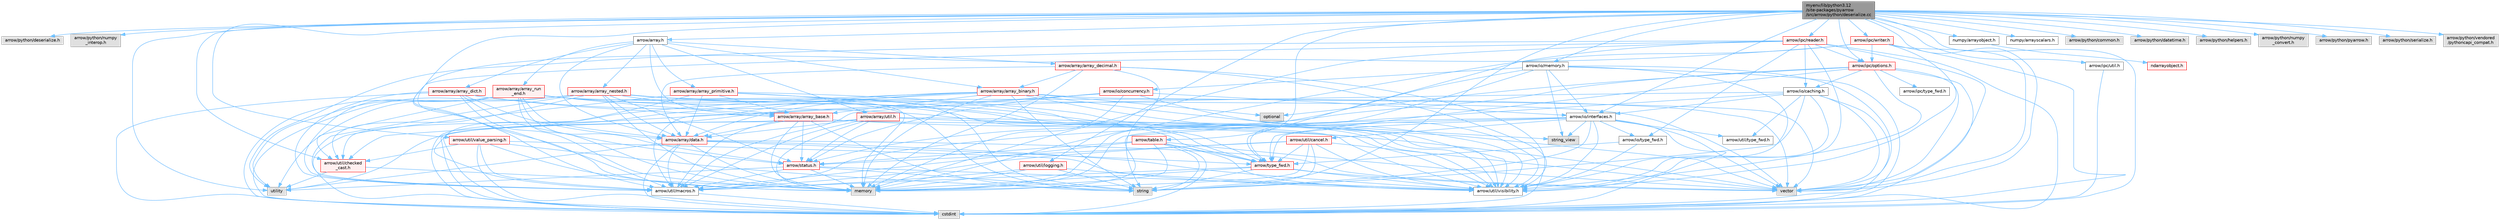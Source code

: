 digraph "myenv/lib/python3.12/site-packages/pyarrow/src/arrow/python/deserialize.cc"
{
 // LATEX_PDF_SIZE
  bgcolor="transparent";
  edge [fontname=Helvetica,fontsize=10,labelfontname=Helvetica,labelfontsize=10];
  node [fontname=Helvetica,fontsize=10,shape=box,height=0.2,width=0.4];
  Node1 [id="Node000001",label="myenv/lib/python3.12\l/site-packages/pyarrow\l/src/arrow/python/deserialize.cc",height=0.2,width=0.4,color="gray40", fillcolor="grey60", style="filled", fontcolor="black",tooltip=" "];
  Node1 -> Node2 [id="edge1_Node000001_Node000002",color="steelblue1",style="solid",tooltip=" "];
  Node2 [id="Node000002",label="arrow/python/deserialize.h",height=0.2,width=0.4,color="grey60", fillcolor="#E0E0E0", style="filled",tooltip=" "];
  Node1 -> Node3 [id="edge2_Node000001_Node000003",color="steelblue1",style="solid",tooltip=" "];
  Node3 [id="Node000003",label="arrow/python/numpy\l_interop.h",height=0.2,width=0.4,color="grey60", fillcolor="#E0E0E0", style="filled",tooltip=" "];
  Node1 -> Node4 [id="edge3_Node000001_Node000004",color="steelblue1",style="solid",tooltip=" "];
  Node4 [id="Node000004",label="cstdint",height=0.2,width=0.4,color="grey60", fillcolor="#E0E0E0", style="filled",tooltip=" "];
  Node1 -> Node5 [id="edge4_Node000001_Node000005",color="steelblue1",style="solid",tooltip=" "];
  Node5 [id="Node000005",label="memory",height=0.2,width=0.4,color="grey60", fillcolor="#E0E0E0", style="filled",tooltip=" "];
  Node1 -> Node6 [id="edge5_Node000001_Node000006",color="steelblue1",style="solid",tooltip=" "];
  Node6 [id="Node000006",label="string",height=0.2,width=0.4,color="grey60", fillcolor="#E0E0E0", style="filled",tooltip=" "];
  Node1 -> Node7 [id="edge6_Node000001_Node000007",color="steelblue1",style="solid",tooltip=" "];
  Node7 [id="Node000007",label="utility",height=0.2,width=0.4,color="grey60", fillcolor="#E0E0E0", style="filled",tooltip=" "];
  Node1 -> Node8 [id="edge7_Node000001_Node000008",color="steelblue1",style="solid",tooltip=" "];
  Node8 [id="Node000008",label="vector",height=0.2,width=0.4,color="grey60", fillcolor="#E0E0E0", style="filled",tooltip=" "];
  Node1 -> Node9 [id="edge8_Node000001_Node000009",color="steelblue1",style="solid",tooltip=" "];
  Node9 [id="Node000009",label="numpy/arrayobject.h",height=0.2,width=0.4,color="grey40", fillcolor="white", style="filled",URL="$arrayobject_8h.html",tooltip=" "];
  Node9 -> Node10 [id="edge9_Node000009_Node000010",color="steelblue1",style="solid",tooltip=" "];
  Node10 [id="Node000010",label="ndarrayobject.h",height=0.2,width=0.4,color="red", fillcolor="#FFF0F0", style="filled",URL="$ndarrayobject_8h.html",tooltip=" "];
  Node1 -> Node29 [id="edge10_Node000001_Node000029",color="steelblue1",style="solid",tooltip=" "];
  Node29 [id="Node000029",label="numpy/arrayscalars.h",height=0.2,width=0.4,color="grey40", fillcolor="white", style="filled",URL="$arrayscalars_8h.html",tooltip=" "];
  Node1 -> Node30 [id="edge11_Node000001_Node000030",color="steelblue1",style="solid",tooltip=" "];
  Node30 [id="Node000030",label="arrow/array.h",height=0.2,width=0.4,color="grey40", fillcolor="white", style="filled",URL="$array_8h.html",tooltip=" "];
  Node30 -> Node31 [id="edge12_Node000030_Node000031",color="steelblue1",style="solid",tooltip=" "];
  Node31 [id="Node000031",label="arrow/array/array_base.h",height=0.2,width=0.4,color="red", fillcolor="#FFF0F0", style="filled",URL="$array__base_8h.html",tooltip=" "];
  Node31 -> Node4 [id="edge13_Node000031_Node000004",color="steelblue1",style="solid",tooltip=" "];
  Node31 -> Node5 [id="edge14_Node000031_Node000005",color="steelblue1",style="solid",tooltip=" "];
  Node31 -> Node6 [id="edge15_Node000031_Node000006",color="steelblue1",style="solid",tooltip=" "];
  Node31 -> Node8 [id="edge16_Node000031_Node000008",color="steelblue1",style="solid",tooltip=" "];
  Node31 -> Node33 [id="edge17_Node000031_Node000033",color="steelblue1",style="solid",tooltip=" "];
  Node33 [id="Node000033",label="arrow/array/data.h",height=0.2,width=0.4,color="red", fillcolor="#FFF0F0", style="filled",URL="$data_8h.html",tooltip=" "];
  Node33 -> Node4 [id="edge18_Node000033_Node000004",color="steelblue1",style="solid",tooltip=" "];
  Node33 -> Node5 [id="edge19_Node000033_Node000005",color="steelblue1",style="solid",tooltip=" "];
  Node33 -> Node7 [id="edge20_Node000033_Node000007",color="steelblue1",style="solid",tooltip=" "];
  Node33 -> Node8 [id="edge21_Node000033_Node000008",color="steelblue1",style="solid",tooltip=" "];
  Node33 -> Node46 [id="edge22_Node000033_Node000046",color="steelblue1",style="solid",tooltip=" "];
  Node46 [id="Node000046",label="arrow/type_fwd.h",height=0.2,width=0.4,color="red", fillcolor="#FFF0F0", style="filled",URL="$arrow_2type__fwd_8h.html",tooltip=" "];
  Node46 -> Node5 [id="edge23_Node000046_Node000005",color="steelblue1",style="solid",tooltip=" "];
  Node46 -> Node6 [id="edge24_Node000046_Node000006",color="steelblue1",style="solid",tooltip=" "];
  Node46 -> Node8 [id="edge25_Node000046_Node000008",color="steelblue1",style="solid",tooltip=" "];
  Node46 -> Node48 [id="edge26_Node000046_Node000048",color="steelblue1",style="solid",tooltip=" "];
  Node48 [id="Node000048",label="arrow/util/macros.h",height=0.2,width=0.4,color="grey40", fillcolor="white", style="filled",URL="$macros_8h.html",tooltip=" "];
  Node48 -> Node4 [id="edge27_Node000048_Node000004",color="steelblue1",style="solid",tooltip=" "];
  Node46 -> Node39 [id="edge28_Node000046_Node000039",color="steelblue1",style="solid",tooltip=" "];
  Node39 [id="Node000039",label="arrow/util/visibility.h",height=0.2,width=0.4,color="grey40", fillcolor="white", style="filled",URL="$include_2arrow_2util_2visibility_8h.html",tooltip=" "];
  Node33 -> Node48 [id="edge29_Node000033_Node000048",color="steelblue1",style="solid",tooltip=" "];
  Node33 -> Node39 [id="edge30_Node000033_Node000039",color="steelblue1",style="solid",tooltip=" "];
  Node31 -> Node53 [id="edge31_Node000031_Node000053",color="steelblue1",style="solid",tooltip=" "];
  Node53 [id="Node000053",label="arrow/status.h",height=0.2,width=0.4,color="red", fillcolor="#FFF0F0", style="filled",URL="$status_8h.html",tooltip=" "];
  Node53 -> Node5 [id="edge32_Node000053_Node000005",color="steelblue1",style="solid",tooltip=" "];
  Node53 -> Node6 [id="edge33_Node000053_Node000006",color="steelblue1",style="solid",tooltip=" "];
  Node53 -> Node7 [id="edge34_Node000053_Node000007",color="steelblue1",style="solid",tooltip=" "];
  Node53 -> Node48 [id="edge35_Node000053_Node000048",color="steelblue1",style="solid",tooltip=" "];
  Node53 -> Node39 [id="edge36_Node000053_Node000039",color="steelblue1",style="solid",tooltip=" "];
  Node31 -> Node48 [id="edge37_Node000031_Node000048",color="steelblue1",style="solid",tooltip=" "];
  Node31 -> Node39 [id="edge38_Node000031_Node000039",color="steelblue1",style="solid",tooltip=" "];
  Node30 -> Node72 [id="edge39_Node000030_Node000072",color="steelblue1",style="solid",tooltip=" "];
  Node72 [id="Node000072",label="arrow/array/array_binary.h",height=0.2,width=0.4,color="red", fillcolor="#FFF0F0", style="filled",URL="$array__binary_8h.html",tooltip=" "];
  Node72 -> Node4 [id="edge40_Node000072_Node000004",color="steelblue1",style="solid",tooltip=" "];
  Node72 -> Node5 [id="edge41_Node000072_Node000005",color="steelblue1",style="solid",tooltip=" "];
  Node72 -> Node37 [id="edge42_Node000072_Node000037",color="steelblue1",style="solid",tooltip=" "];
  Node37 [id="Node000037",label="optional",height=0.2,width=0.4,color="grey60", fillcolor="#E0E0E0", style="filled",tooltip=" "];
  Node72 -> Node6 [id="edge43_Node000072_Node000006",color="steelblue1",style="solid",tooltip=" "];
  Node72 -> Node42 [id="edge44_Node000072_Node000042",color="steelblue1",style="solid",tooltip=" "];
  Node42 [id="Node000042",label="string_view",height=0.2,width=0.4,color="grey60", fillcolor="#E0E0E0", style="filled",tooltip=" "];
  Node72 -> Node8 [id="edge45_Node000072_Node000008",color="steelblue1",style="solid",tooltip=" "];
  Node72 -> Node31 [id="edge46_Node000072_Node000031",color="steelblue1",style="solid",tooltip=" "];
  Node72 -> Node33 [id="edge47_Node000072_Node000033",color="steelblue1",style="solid",tooltip=" "];
  Node72 -> Node63 [id="edge48_Node000072_Node000063",color="steelblue1",style="solid",tooltip=" "];
  Node63 [id="Node000063",label="arrow/util/checked\l_cast.h",height=0.2,width=0.4,color="red", fillcolor="#FFF0F0", style="filled",URL="$checked__cast_8h.html",tooltip=" "];
  Node63 -> Node5 [id="edge49_Node000063_Node000005",color="steelblue1",style="solid",tooltip=" "];
  Node63 -> Node7 [id="edge50_Node000063_Node000007",color="steelblue1",style="solid",tooltip=" "];
  Node72 -> Node48 [id="edge51_Node000072_Node000048",color="steelblue1",style="solid",tooltip=" "];
  Node72 -> Node39 [id="edge52_Node000072_Node000039",color="steelblue1",style="solid",tooltip=" "];
  Node30 -> Node79 [id="edge53_Node000030_Node000079",color="steelblue1",style="solid",tooltip=" "];
  Node79 [id="Node000079",label="arrow/array/array_decimal.h",height=0.2,width=0.4,color="red", fillcolor="#FFF0F0", style="filled",URL="$array__decimal_8h.html",tooltip=" "];
  Node79 -> Node4 [id="edge54_Node000079_Node000004",color="steelblue1",style="solid",tooltip=" "];
  Node79 -> Node5 [id="edge55_Node000079_Node000005",color="steelblue1",style="solid",tooltip=" "];
  Node79 -> Node6 [id="edge56_Node000079_Node000006",color="steelblue1",style="solid",tooltip=" "];
  Node79 -> Node72 [id="edge57_Node000079_Node000072",color="steelblue1",style="solid",tooltip=" "];
  Node79 -> Node33 [id="edge58_Node000079_Node000033",color="steelblue1",style="solid",tooltip=" "];
  Node79 -> Node39 [id="edge59_Node000079_Node000039",color="steelblue1",style="solid",tooltip=" "];
  Node30 -> Node80 [id="edge60_Node000030_Node000080",color="steelblue1",style="solid",tooltip=" "];
  Node80 [id="Node000080",label="arrow/array/array_dict.h",height=0.2,width=0.4,color="red", fillcolor="#FFF0F0", style="filled",URL="$array__dict_8h.html",tooltip=" "];
  Node80 -> Node4 [id="edge61_Node000080_Node000004",color="steelblue1",style="solid",tooltip=" "];
  Node80 -> Node5 [id="edge62_Node000080_Node000005",color="steelblue1",style="solid",tooltip=" "];
  Node80 -> Node31 [id="edge63_Node000080_Node000031",color="steelblue1",style="solid",tooltip=" "];
  Node80 -> Node33 [id="edge64_Node000080_Node000033",color="steelblue1",style="solid",tooltip=" "];
  Node80 -> Node53 [id="edge65_Node000080_Node000053",color="steelblue1",style="solid",tooltip=" "];
  Node80 -> Node48 [id="edge66_Node000080_Node000048",color="steelblue1",style="solid",tooltip=" "];
  Node80 -> Node39 [id="edge67_Node000080_Node000039",color="steelblue1",style="solid",tooltip=" "];
  Node30 -> Node81 [id="edge68_Node000030_Node000081",color="steelblue1",style="solid",tooltip=" "];
  Node81 [id="Node000081",label="arrow/array/array_nested.h",height=0.2,width=0.4,color="red", fillcolor="#FFF0F0", style="filled",URL="$array__nested_8h.html",tooltip=" "];
  Node81 -> Node4 [id="edge69_Node000081_Node000004",color="steelblue1",style="solid",tooltip=" "];
  Node81 -> Node5 [id="edge70_Node000081_Node000005",color="steelblue1",style="solid",tooltip=" "];
  Node81 -> Node6 [id="edge71_Node000081_Node000006",color="steelblue1",style="solid",tooltip=" "];
  Node81 -> Node7 [id="edge72_Node000081_Node000007",color="steelblue1",style="solid",tooltip=" "];
  Node81 -> Node8 [id="edge73_Node000081_Node000008",color="steelblue1",style="solid",tooltip=" "];
  Node81 -> Node31 [id="edge74_Node000081_Node000031",color="steelblue1",style="solid",tooltip=" "];
  Node81 -> Node33 [id="edge75_Node000081_Node000033",color="steelblue1",style="solid",tooltip=" "];
  Node81 -> Node53 [id="edge76_Node000081_Node000053",color="steelblue1",style="solid",tooltip=" "];
  Node81 -> Node46 [id="edge77_Node000081_Node000046",color="steelblue1",style="solid",tooltip=" "];
  Node81 -> Node63 [id="edge78_Node000081_Node000063",color="steelblue1",style="solid",tooltip=" "];
  Node81 -> Node48 [id="edge79_Node000081_Node000048",color="steelblue1",style="solid",tooltip=" "];
  Node81 -> Node39 [id="edge80_Node000081_Node000039",color="steelblue1",style="solid",tooltip=" "];
  Node30 -> Node82 [id="edge81_Node000030_Node000082",color="steelblue1",style="solid",tooltip=" "];
  Node82 [id="Node000082",label="arrow/array/array_primitive.h",height=0.2,width=0.4,color="red", fillcolor="#FFF0F0", style="filled",URL="$array__primitive_8h.html",tooltip=" "];
  Node82 -> Node4 [id="edge82_Node000082_Node000004",color="steelblue1",style="solid",tooltip=" "];
  Node82 -> Node5 [id="edge83_Node000082_Node000005",color="steelblue1",style="solid",tooltip=" "];
  Node82 -> Node31 [id="edge84_Node000082_Node000031",color="steelblue1",style="solid",tooltip=" "];
  Node82 -> Node33 [id="edge85_Node000082_Node000033",color="steelblue1",style="solid",tooltip=" "];
  Node82 -> Node46 [id="edge86_Node000082_Node000046",color="steelblue1",style="solid",tooltip=" "];
  Node82 -> Node48 [id="edge87_Node000082_Node000048",color="steelblue1",style="solid",tooltip=" "];
  Node82 -> Node39 [id="edge88_Node000082_Node000039",color="steelblue1",style="solid",tooltip=" "];
  Node30 -> Node83 [id="edge89_Node000030_Node000083",color="steelblue1",style="solid",tooltip=" "];
  Node83 [id="Node000083",label="arrow/array/array_run\l_end.h",height=0.2,width=0.4,color="red", fillcolor="#FFF0F0", style="filled",URL="$array__run__end_8h.html",tooltip=" "];
  Node83 -> Node4 [id="edge90_Node000083_Node000004",color="steelblue1",style="solid",tooltip=" "];
  Node83 -> Node5 [id="edge91_Node000083_Node000005",color="steelblue1",style="solid",tooltip=" "];
  Node83 -> Node6 [id="edge92_Node000083_Node000006",color="steelblue1",style="solid",tooltip=" "];
  Node83 -> Node7 [id="edge93_Node000083_Node000007",color="steelblue1",style="solid",tooltip=" "];
  Node83 -> Node8 [id="edge94_Node000083_Node000008",color="steelblue1",style="solid",tooltip=" "];
  Node83 -> Node31 [id="edge95_Node000083_Node000031",color="steelblue1",style="solid",tooltip=" "];
  Node83 -> Node33 [id="edge96_Node000083_Node000033",color="steelblue1",style="solid",tooltip=" "];
  Node83 -> Node53 [id="edge97_Node000083_Node000053",color="steelblue1",style="solid",tooltip=" "];
  Node83 -> Node46 [id="edge98_Node000083_Node000046",color="steelblue1",style="solid",tooltip=" "];
  Node83 -> Node63 [id="edge99_Node000083_Node000063",color="steelblue1",style="solid",tooltip=" "];
  Node83 -> Node48 [id="edge100_Node000083_Node000048",color="steelblue1",style="solid",tooltip=" "];
  Node83 -> Node39 [id="edge101_Node000083_Node000039",color="steelblue1",style="solid",tooltip=" "];
  Node30 -> Node33 [id="edge102_Node000030_Node000033",color="steelblue1",style="solid",tooltip=" "];
  Node30 -> Node84 [id="edge103_Node000030_Node000084",color="steelblue1",style="solid",tooltip=" "];
  Node84 [id="Node000084",label="arrow/array/util.h",height=0.2,width=0.4,color="red", fillcolor="#FFF0F0", style="filled",URL="$array_2util_8h.html",tooltip=" "];
  Node84 -> Node4 [id="edge104_Node000084_Node000004",color="steelblue1",style="solid",tooltip=" "];
  Node84 -> Node5 [id="edge105_Node000084_Node000005",color="steelblue1",style="solid",tooltip=" "];
  Node84 -> Node8 [id="edge106_Node000084_Node000008",color="steelblue1",style="solid",tooltip=" "];
  Node84 -> Node33 [id="edge107_Node000084_Node000033",color="steelblue1",style="solid",tooltip=" "];
  Node84 -> Node53 [id="edge108_Node000084_Node000053",color="steelblue1",style="solid",tooltip=" "];
  Node84 -> Node48 [id="edge109_Node000084_Node000048",color="steelblue1",style="solid",tooltip=" "];
  Node84 -> Node39 [id="edge110_Node000084_Node000039",color="steelblue1",style="solid",tooltip=" "];
  Node1 -> Node85 [id="edge111_Node000001_Node000085",color="steelblue1",style="solid",tooltip=" "];
  Node85 [id="Node000085",label="arrow/io/interfaces.h",height=0.2,width=0.4,color="grey40", fillcolor="white", style="filled",URL="$interfaces_8h.html",tooltip=" "];
  Node85 -> Node4 [id="edge112_Node000085_Node000004",color="steelblue1",style="solid",tooltip=" "];
  Node85 -> Node5 [id="edge113_Node000085_Node000005",color="steelblue1",style="solid",tooltip=" "];
  Node85 -> Node6 [id="edge114_Node000085_Node000006",color="steelblue1",style="solid",tooltip=" "];
  Node85 -> Node42 [id="edge115_Node000085_Node000042",color="steelblue1",style="solid",tooltip=" "];
  Node85 -> Node8 [id="edge116_Node000085_Node000008",color="steelblue1",style="solid",tooltip=" "];
  Node85 -> Node45 [id="edge117_Node000085_Node000045",color="steelblue1",style="solid",tooltip=" "];
  Node45 [id="Node000045",label="arrow/io/type_fwd.h",height=0.2,width=0.4,color="grey40", fillcolor="white", style="filled",URL="$arrow_2io_2type__fwd_8h.html",tooltip=" "];
  Node45 -> Node46 [id="edge118_Node000045_Node000046",color="steelblue1",style="solid",tooltip=" "];
  Node45 -> Node39 [id="edge119_Node000045_Node000039",color="steelblue1",style="solid",tooltip=" "];
  Node85 -> Node46 [id="edge120_Node000085_Node000046",color="steelblue1",style="solid",tooltip=" "];
  Node85 -> Node86 [id="edge121_Node000085_Node000086",color="steelblue1",style="solid",tooltip=" "];
  Node86 [id="Node000086",label="arrow/util/cancel.h",height=0.2,width=0.4,color="red", fillcolor="#FFF0F0", style="filled",URL="$cancel_8h.html",tooltip=" "];
  Node86 -> Node5 [id="edge122_Node000086_Node000005",color="steelblue1",style="solid",tooltip=" "];
  Node86 -> Node6 [id="edge123_Node000086_Node000006",color="steelblue1",style="solid",tooltip=" "];
  Node86 -> Node8 [id="edge124_Node000086_Node000008",color="steelblue1",style="solid",tooltip=" "];
  Node86 -> Node53 [id="edge125_Node000086_Node000053",color="steelblue1",style="solid",tooltip=" "];
  Node86 -> Node46 [id="edge126_Node000086_Node000046",color="steelblue1",style="solid",tooltip=" "];
  Node86 -> Node48 [id="edge127_Node000086_Node000048",color="steelblue1",style="solid",tooltip=" "];
  Node86 -> Node39 [id="edge128_Node000086_Node000039",color="steelblue1",style="solid",tooltip=" "];
  Node85 -> Node48 [id="edge129_Node000085_Node000048",color="steelblue1",style="solid",tooltip=" "];
  Node85 -> Node87 [id="edge130_Node000085_Node000087",color="steelblue1",style="solid",tooltip=" "];
  Node87 [id="Node000087",label="arrow/util/type_fwd.h",height=0.2,width=0.4,color="grey40", fillcolor="white", style="filled",URL="$arrow_2util_2type__fwd_8h.html",tooltip=" "];
  Node85 -> Node39 [id="edge131_Node000085_Node000039",color="steelblue1",style="solid",tooltip=" "];
  Node1 -> Node88 [id="edge132_Node000001_Node000088",color="steelblue1",style="solid",tooltip=" "];
  Node88 [id="Node000088",label="arrow/io/memory.h",height=0.2,width=0.4,color="grey40", fillcolor="white", style="filled",URL="$io_2memory_8h.html",tooltip=" "];
  Node88 -> Node4 [id="edge133_Node000088_Node000004",color="steelblue1",style="solid",tooltip=" "];
  Node88 -> Node5 [id="edge134_Node000088_Node000005",color="steelblue1",style="solid",tooltip=" "];
  Node88 -> Node42 [id="edge135_Node000088_Node000042",color="steelblue1",style="solid",tooltip=" "];
  Node88 -> Node8 [id="edge136_Node000088_Node000008",color="steelblue1",style="solid",tooltip=" "];
  Node88 -> Node89 [id="edge137_Node000088_Node000089",color="steelblue1",style="solid",tooltip=" "];
  Node89 [id="Node000089",label="arrow/io/concurrency.h",height=0.2,width=0.4,color="red", fillcolor="#FFF0F0", style="filled",URL="$concurrency_8h.html",tooltip=" "];
  Node89 -> Node5 [id="edge138_Node000089_Node000005",color="steelblue1",style="solid",tooltip=" "];
  Node89 -> Node85 [id="edge139_Node000089_Node000085",color="steelblue1",style="solid",tooltip=" "];
  Node89 -> Node53 [id="edge140_Node000089_Node000053",color="steelblue1",style="solid",tooltip=" "];
  Node89 -> Node63 [id="edge141_Node000089_Node000063",color="steelblue1",style="solid",tooltip=" "];
  Node89 -> Node48 [id="edge142_Node000089_Node000048",color="steelblue1",style="solid",tooltip=" "];
  Node89 -> Node39 [id="edge143_Node000089_Node000039",color="steelblue1",style="solid",tooltip=" "];
  Node88 -> Node85 [id="edge144_Node000088_Node000085",color="steelblue1",style="solid",tooltip=" "];
  Node88 -> Node46 [id="edge145_Node000088_Node000046",color="steelblue1",style="solid",tooltip=" "];
  Node88 -> Node39 [id="edge146_Node000088_Node000039",color="steelblue1",style="solid",tooltip=" "];
  Node1 -> Node90 [id="edge147_Node000001_Node000090",color="steelblue1",style="solid",tooltip=" "];
  Node90 [id="Node000090",label="arrow/ipc/options.h",height=0.2,width=0.4,color="red", fillcolor="#FFF0F0", style="filled",URL="$ipc_2options_8h.html",tooltip=" "];
  Node90 -> Node4 [id="edge148_Node000090_Node000004",color="steelblue1",style="solid",tooltip=" "];
  Node90 -> Node37 [id="edge149_Node000090_Node000037",color="steelblue1",style="solid",tooltip=" "];
  Node90 -> Node8 [id="edge150_Node000090_Node000008",color="steelblue1",style="solid",tooltip=" "];
  Node90 -> Node91 [id="edge151_Node000090_Node000091",color="steelblue1",style="solid",tooltip=" "];
  Node91 [id="Node000091",label="arrow/io/caching.h",height=0.2,width=0.4,color="grey40", fillcolor="white", style="filled",URL="$caching_8h.html",tooltip=" "];
  Node91 -> Node4 [id="edge152_Node000091_Node000004",color="steelblue1",style="solid",tooltip=" "];
  Node91 -> Node5 [id="edge153_Node000091_Node000005",color="steelblue1",style="solid",tooltip=" "];
  Node91 -> Node6 [id="edge154_Node000091_Node000006",color="steelblue1",style="solid",tooltip=" "];
  Node91 -> Node7 [id="edge155_Node000091_Node000007",color="steelblue1",style="solid",tooltip=" "];
  Node91 -> Node8 [id="edge156_Node000091_Node000008",color="steelblue1",style="solid",tooltip=" "];
  Node91 -> Node85 [id="edge157_Node000091_Node000085",color="steelblue1",style="solid",tooltip=" "];
  Node91 -> Node87 [id="edge158_Node000091_Node000087",color="steelblue1",style="solid",tooltip=" "];
  Node91 -> Node39 [id="edge159_Node000091_Node000039",color="steelblue1",style="solid",tooltip=" "];
  Node90 -> Node92 [id="edge160_Node000090_Node000092",color="steelblue1",style="solid",tooltip=" "];
  Node92 [id="Node000092",label="arrow/ipc/type_fwd.h",height=0.2,width=0.4,color="grey40", fillcolor="white", style="filled",URL="$arrow_2ipc_2type__fwd_8h.html",tooltip=" "];
  Node90 -> Node53 [id="edge161_Node000090_Node000053",color="steelblue1",style="solid",tooltip=" "];
  Node90 -> Node46 [id="edge162_Node000090_Node000046",color="steelblue1",style="solid",tooltip=" "];
  Node90 -> Node39 [id="edge163_Node000090_Node000039",color="steelblue1",style="solid",tooltip=" "];
  Node1 -> Node94 [id="edge164_Node000001_Node000094",color="steelblue1",style="solid",tooltip=" "];
  Node94 [id="Node000094",label="arrow/ipc/reader.h",height=0.2,width=0.4,color="red", fillcolor="#FFF0F0", style="filled",URL="$arrow_2ipc_2reader_8h.html",tooltip=" "];
  Node94 -> Node4 [id="edge165_Node000094_Node000004",color="steelblue1",style="solid",tooltip=" "];
  Node94 -> Node5 [id="edge166_Node000094_Node000005",color="steelblue1",style="solid",tooltip=" "];
  Node94 -> Node7 [id="edge167_Node000094_Node000007",color="steelblue1",style="solid",tooltip=" "];
  Node94 -> Node8 [id="edge168_Node000094_Node000008",color="steelblue1",style="solid",tooltip=" "];
  Node94 -> Node91 [id="edge169_Node000094_Node000091",color="steelblue1",style="solid",tooltip=" "];
  Node94 -> Node45 [id="edge170_Node000094_Node000045",color="steelblue1",style="solid",tooltip=" "];
  Node94 -> Node90 [id="edge171_Node000094_Node000090",color="steelblue1",style="solid",tooltip=" "];
  Node94 -> Node46 [id="edge172_Node000094_Node000046",color="steelblue1",style="solid",tooltip=" "];
  Node94 -> Node48 [id="edge173_Node000094_Node000048",color="steelblue1",style="solid",tooltip=" "];
  Node94 -> Node39 [id="edge174_Node000094_Node000039",color="steelblue1",style="solid",tooltip=" "];
  Node1 -> Node120 [id="edge175_Node000001_Node000120",color="steelblue1",style="solid",tooltip=" "];
  Node120 [id="Node000120",label="arrow/ipc/util.h",height=0.2,width=0.4,color="grey40", fillcolor="white", style="filled",URL="$ipc_2util_8h.html",tooltip=" "];
  Node120 -> Node4 [id="edge176_Node000120_Node000004",color="steelblue1",style="solid",tooltip=" "];
  Node1 -> Node121 [id="edge177_Node000001_Node000121",color="steelblue1",style="solid",tooltip=" "];
  Node121 [id="Node000121",label="arrow/ipc/writer.h",height=0.2,width=0.4,color="red", fillcolor="#FFF0F0", style="filled",URL="$arrow_2ipc_2writer_8h.html",tooltip=" "];
  Node121 -> Node4 [id="edge178_Node000121_Node000004",color="steelblue1",style="solid",tooltip=" "];
  Node121 -> Node5 [id="edge179_Node000121_Node000005",color="steelblue1",style="solid",tooltip=" "];
  Node121 -> Node8 [id="edge180_Node000121_Node000008",color="steelblue1",style="solid",tooltip=" "];
  Node121 -> Node90 [id="edge181_Node000121_Node000090",color="steelblue1",style="solid",tooltip=" "];
  Node121 -> Node48 [id="edge182_Node000121_Node000048",color="steelblue1",style="solid",tooltip=" "];
  Node121 -> Node39 [id="edge183_Node000121_Node000039",color="steelblue1",style="solid",tooltip=" "];
  Node1 -> Node123 [id="edge184_Node000001_Node000123",color="steelblue1",style="solid",tooltip=" "];
  Node123 [id="Node000123",label="arrow/table.h",height=0.2,width=0.4,color="red", fillcolor="#FFF0F0", style="filled",URL="$table_8h.html",tooltip=" "];
  Node123 -> Node4 [id="edge185_Node000123_Node000004",color="steelblue1",style="solid",tooltip=" "];
  Node123 -> Node5 [id="edge186_Node000123_Node000005",color="steelblue1",style="solid",tooltip=" "];
  Node123 -> Node6 [id="edge187_Node000123_Node000006",color="steelblue1",style="solid",tooltip=" "];
  Node123 -> Node8 [id="edge188_Node000123_Node000008",color="steelblue1",style="solid",tooltip=" "];
  Node123 -> Node53 [id="edge189_Node000123_Node000053",color="steelblue1",style="solid",tooltip=" "];
  Node123 -> Node46 [id="edge190_Node000123_Node000046",color="steelblue1",style="solid",tooltip=" "];
  Node123 -> Node48 [id="edge191_Node000123_Node000048",color="steelblue1",style="solid",tooltip=" "];
  Node123 -> Node39 [id="edge192_Node000123_Node000039",color="steelblue1",style="solid",tooltip=" "];
  Node1 -> Node63 [id="edge193_Node000001_Node000063",color="steelblue1",style="solid",tooltip=" "];
  Node1 -> Node124 [id="edge194_Node000001_Node000124",color="steelblue1",style="solid",tooltip=" "];
  Node124 [id="Node000124",label="arrow/util/logging.h",height=0.2,width=0.4,color="red", fillcolor="#FFF0F0", style="filled",URL="$logging_8h.html",tooltip=" "];
  Node124 -> Node5 [id="edge195_Node000124_Node000005",color="steelblue1",style="solid",tooltip=" "];
  Node124 -> Node6 [id="edge196_Node000124_Node000006",color="steelblue1",style="solid",tooltip=" "];
  Node124 -> Node48 [id="edge197_Node000124_Node000048",color="steelblue1",style="solid",tooltip=" "];
  Node124 -> Node39 [id="edge198_Node000124_Node000039",color="steelblue1",style="solid",tooltip=" "];
  Node1 -> Node125 [id="edge199_Node000001_Node000125",color="steelblue1",style="solid",tooltip=" "];
  Node125 [id="Node000125",label="arrow/util/value_parsing.h",height=0.2,width=0.4,color="red", fillcolor="#FFF0F0", style="filled",URL="$value__parsing_8h.html",tooltip=" "];
  Node125 -> Node4 [id="edge200_Node000125_Node000004",color="steelblue1",style="solid",tooltip=" "];
  Node125 -> Node5 [id="edge201_Node000125_Node000005",color="steelblue1",style="solid",tooltip=" "];
  Node125 -> Node6 [id="edge202_Node000125_Node000006",color="steelblue1",style="solid",tooltip=" "];
  Node125 -> Node63 [id="edge203_Node000125_Node000063",color="steelblue1",style="solid",tooltip=" "];
  Node125 -> Node48 [id="edge204_Node000125_Node000048",color="steelblue1",style="solid",tooltip=" "];
  Node125 -> Node39 [id="edge205_Node000125_Node000039",color="steelblue1",style="solid",tooltip=" "];
  Node1 -> Node141 [id="edge206_Node000001_Node000141",color="steelblue1",style="solid",tooltip=" "];
  Node141 [id="Node000141",label="arrow/python/common.h",height=0.2,width=0.4,color="grey60", fillcolor="#E0E0E0", style="filled",tooltip=" "];
  Node1 -> Node142 [id="edge207_Node000001_Node000142",color="steelblue1",style="solid",tooltip=" "];
  Node142 [id="Node000142",label="arrow/python/datetime.h",height=0.2,width=0.4,color="grey60", fillcolor="#E0E0E0", style="filled",tooltip=" "];
  Node1 -> Node143 [id="edge208_Node000001_Node000143",color="steelblue1",style="solid",tooltip=" "];
  Node143 [id="Node000143",label="arrow/python/helpers.h",height=0.2,width=0.4,color="grey60", fillcolor="#E0E0E0", style="filled",tooltip=" "];
  Node1 -> Node144 [id="edge209_Node000001_Node000144",color="steelblue1",style="solid",tooltip=" "];
  Node144 [id="Node000144",label="arrow/python/numpy\l_convert.h",height=0.2,width=0.4,color="grey60", fillcolor="#E0E0E0", style="filled",tooltip=" "];
  Node1 -> Node145 [id="edge210_Node000001_Node000145",color="steelblue1",style="solid",tooltip=" "];
  Node145 [id="Node000145",label="arrow/python/pyarrow.h",height=0.2,width=0.4,color="grey60", fillcolor="#E0E0E0", style="filled",tooltip=" "];
  Node1 -> Node146 [id="edge211_Node000001_Node000146",color="steelblue1",style="solid",tooltip=" "];
  Node146 [id="Node000146",label="arrow/python/serialize.h",height=0.2,width=0.4,color="grey60", fillcolor="#E0E0E0", style="filled",tooltip=" "];
  Node1 -> Node147 [id="edge212_Node000001_Node000147",color="steelblue1",style="solid",tooltip=" "];
  Node147 [id="Node000147",label="arrow/python/vendored\l/pythoncapi_compat.h",height=0.2,width=0.4,color="grey60", fillcolor="#E0E0E0", style="filled",tooltip=" "];
}

